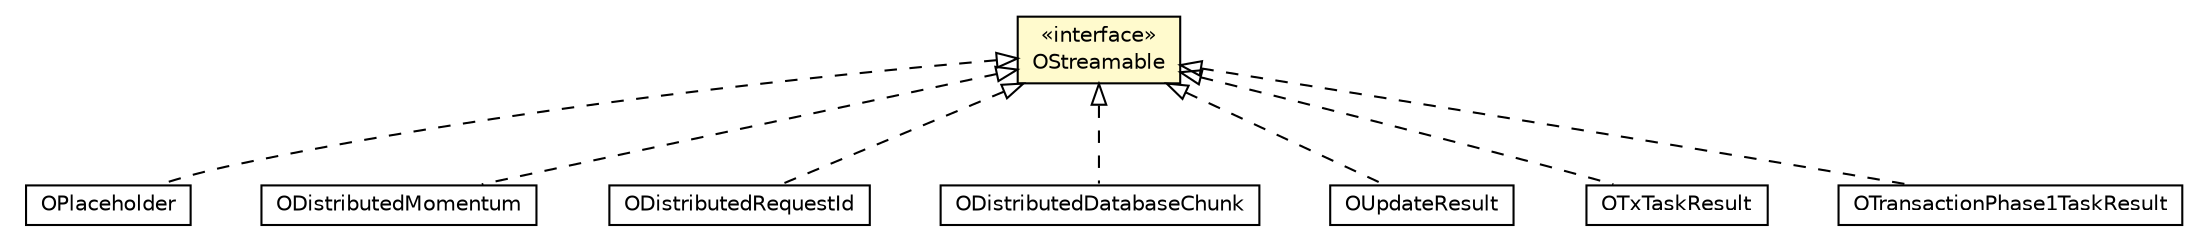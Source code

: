 #!/usr/local/bin/dot
#
# Class diagram 
# Generated by UMLGraph version R5_6-24-gf6e263 (http://www.umlgraph.org/)
#

digraph G {
	edge [fontname="Helvetica",fontsize=10,labelfontname="Helvetica",labelfontsize=10];
	node [fontname="Helvetica",fontsize=10,shape=plaintext];
	nodesep=0.25;
	ranksep=0.5;
	// com.orientechnologies.orient.core.db.record.OPlaceholder
	c7011854 [label=<<table title="com.orientechnologies.orient.core.db.record.OPlaceholder" border="0" cellborder="1" cellspacing="0" cellpadding="2" port="p" href="../db/record/OPlaceholder.html">
		<tr><td><table border="0" cellspacing="0" cellpadding="1">
<tr><td align="center" balign="center"> OPlaceholder </td></tr>
		</table></td></tr>
		</table>>, URL="../db/record/OPlaceholder.html", fontname="Helvetica", fontcolor="black", fontsize=10.0];
	// com.orientechnologies.orient.core.serialization.OStreamable
	c7012813 [label=<<table title="com.orientechnologies.orient.core.serialization.OStreamable" border="0" cellborder="1" cellspacing="0" cellpadding="2" port="p" bgcolor="lemonChiffon" href="./OStreamable.html">
		<tr><td><table border="0" cellspacing="0" cellpadding="1">
<tr><td align="center" balign="center"> &#171;interface&#187; </td></tr>
<tr><td align="center" balign="center"> OStreamable </td></tr>
		</table></td></tr>
		</table>>, URL="./OStreamable.html", fontname="Helvetica", fontcolor="black", fontsize=10.0];
	// com.orientechnologies.orient.server.distributed.ODistributedMomentum
	c7013721 [label=<<table title="com.orientechnologies.orient.server.distributed.ODistributedMomentum" border="0" cellborder="1" cellspacing="0" cellpadding="2" port="p" href="../../server/distributed/ODistributedMomentum.html">
		<tr><td><table border="0" cellspacing="0" cellpadding="1">
<tr><td align="center" balign="center"> ODistributedMomentum </td></tr>
		</table></td></tr>
		</table>>, URL="../../server/distributed/ODistributedMomentum.html", fontname="Helvetica", fontcolor="black", fontsize=10.0];
	// com.orientechnologies.orient.server.distributed.ODistributedRequestId
	c7013743 [label=<<table title="com.orientechnologies.orient.server.distributed.ODistributedRequestId" border="0" cellborder="1" cellspacing="0" cellpadding="2" port="p" href="../../server/distributed/ODistributedRequestId.html">
		<tr><td><table border="0" cellspacing="0" cellpadding="1">
<tr><td align="center" balign="center"> ODistributedRequestId </td></tr>
		</table></td></tr>
		</table>>, URL="../../server/distributed/ODistributedRequestId.html", fontname="Helvetica", fontcolor="black", fontsize=10.0];
	// com.orientechnologies.orient.server.distributed.impl.ODistributedDatabaseChunk
	c7014042 [label=<<table title="com.orientechnologies.orient.server.distributed.impl.ODistributedDatabaseChunk" border="0" cellborder="1" cellspacing="0" cellpadding="2" port="p" href="../../server/distributed/impl/ODistributedDatabaseChunk.html">
		<tr><td><table border="0" cellspacing="0" cellpadding="1">
<tr><td align="center" balign="center"> ODistributedDatabaseChunk </td></tr>
		</table></td></tr>
		</table>>, URL="../../server/distributed/impl/ODistributedDatabaseChunk.html", fontname="Helvetica", fontcolor="black", fontsize=10.0];
	// com.orientechnologies.orient.server.distributed.impl.task.OUpdateDatabaseStatusTask.OUpdateResult
	c7014066 [label=<<table title="com.orientechnologies.orient.server.distributed.impl.task.OUpdateDatabaseStatusTask.OUpdateResult" border="0" cellborder="1" cellspacing="0" cellpadding="2" port="p" href="../../server/distributed/impl/task/OUpdateDatabaseStatusTask.OUpdateResult.html">
		<tr><td><table border="0" cellspacing="0" cellpadding="1">
<tr><td align="center" balign="center"> OUpdateResult </td></tr>
		</table></td></tr>
		</table>>, URL="../../server/distributed/impl/task/OUpdateDatabaseStatusTask.OUpdateResult.html", fontname="Helvetica", fontcolor="black", fontsize=10.0];
	// com.orientechnologies.orient.server.distributed.impl.task.OTxTaskResult
	c7014072 [label=<<table title="com.orientechnologies.orient.server.distributed.impl.task.OTxTaskResult" border="0" cellborder="1" cellspacing="0" cellpadding="2" port="p" href="../../server/distributed/impl/task/OTxTaskResult.html">
		<tr><td><table border="0" cellspacing="0" cellpadding="1">
<tr><td align="center" balign="center"> OTxTaskResult </td></tr>
		</table></td></tr>
		</table>>, URL="../../server/distributed/impl/task/OTxTaskResult.html", fontname="Helvetica", fontcolor="black", fontsize=10.0];
	// com.orientechnologies.orient.server.distributed.impl.task.OTransactionPhase1TaskResult
	c7014092 [label=<<table title="com.orientechnologies.orient.server.distributed.impl.task.OTransactionPhase1TaskResult" border="0" cellborder="1" cellspacing="0" cellpadding="2" port="p" href="../../server/distributed/impl/task/OTransactionPhase1TaskResult.html">
		<tr><td><table border="0" cellspacing="0" cellpadding="1">
<tr><td align="center" balign="center"> OTransactionPhase1TaskResult </td></tr>
		</table></td></tr>
		</table>>, URL="../../server/distributed/impl/task/OTransactionPhase1TaskResult.html", fontname="Helvetica", fontcolor="black", fontsize=10.0];
	//com.orientechnologies.orient.core.db.record.OPlaceholder implements com.orientechnologies.orient.core.serialization.OStreamable
	c7012813:p -> c7011854:p [dir=back,arrowtail=empty,style=dashed];
	//com.orientechnologies.orient.server.distributed.ODistributedMomentum implements com.orientechnologies.orient.core.serialization.OStreamable
	c7012813:p -> c7013721:p [dir=back,arrowtail=empty,style=dashed];
	//com.orientechnologies.orient.server.distributed.ODistributedRequestId implements com.orientechnologies.orient.core.serialization.OStreamable
	c7012813:p -> c7013743:p [dir=back,arrowtail=empty,style=dashed];
	//com.orientechnologies.orient.server.distributed.impl.ODistributedDatabaseChunk implements com.orientechnologies.orient.core.serialization.OStreamable
	c7012813:p -> c7014042:p [dir=back,arrowtail=empty,style=dashed];
	//com.orientechnologies.orient.server.distributed.impl.task.OUpdateDatabaseStatusTask.OUpdateResult implements com.orientechnologies.orient.core.serialization.OStreamable
	c7012813:p -> c7014066:p [dir=back,arrowtail=empty,style=dashed];
	//com.orientechnologies.orient.server.distributed.impl.task.OTxTaskResult implements com.orientechnologies.orient.core.serialization.OStreamable
	c7012813:p -> c7014072:p [dir=back,arrowtail=empty,style=dashed];
	//com.orientechnologies.orient.server.distributed.impl.task.OTransactionPhase1TaskResult implements com.orientechnologies.orient.core.serialization.OStreamable
	c7012813:p -> c7014092:p [dir=back,arrowtail=empty,style=dashed];
}


